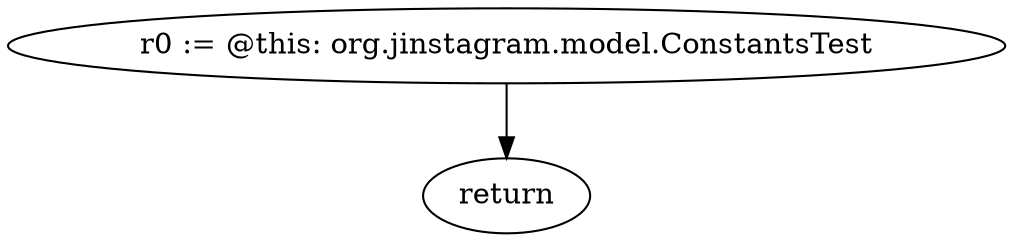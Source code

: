 digraph "unitGraph" {
    "r0 := @this: org.jinstagram.model.ConstantsTest"
    "return"
    "r0 := @this: org.jinstagram.model.ConstantsTest"->"return";
}
